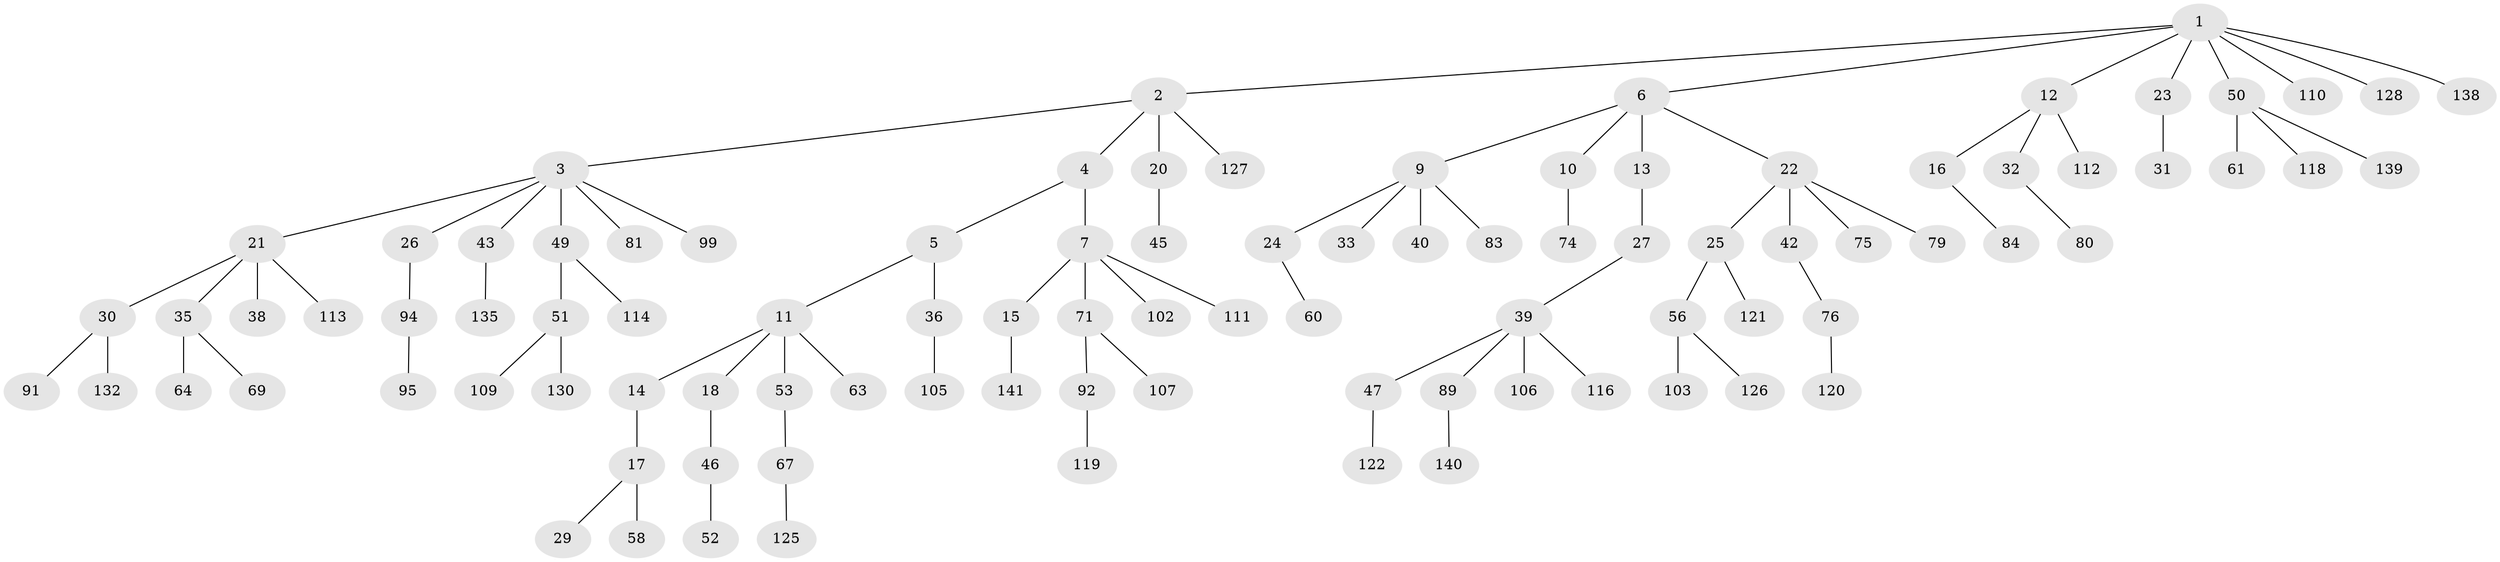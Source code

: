 // original degree distribution, {7: 0.0070921985815602835, 5: 0.03546099290780142, 3: 0.12056737588652482, 4: 0.04964539007092199, 6: 0.02127659574468085, 2: 0.3049645390070922, 1: 0.46099290780141844}
// Generated by graph-tools (version 1.1) at 2025/42/03/06/25 10:42:04]
// undirected, 96 vertices, 95 edges
graph export_dot {
graph [start="1"]
  node [color=gray90,style=filled];
  1 [super="+70"];
  2 [super="+77"];
  3 [super="+19"];
  4;
  5 [super="+65"];
  6 [super="+8"];
  7 [super="+115"];
  9 [super="+28"];
  10;
  11 [super="+62"];
  12 [super="+48"];
  13 [super="+85"];
  14;
  15 [super="+34"];
  16;
  17 [super="+123"];
  18 [super="+41"];
  20;
  21 [super="+55"];
  22 [super="+57"];
  23;
  24 [super="+59"];
  25 [super="+37"];
  26 [super="+117"];
  27;
  29 [super="+88"];
  30 [super="+86"];
  31 [super="+129"];
  32;
  33 [super="+134"];
  35;
  36 [super="+66"];
  38;
  39 [super="+44"];
  40 [super="+93"];
  42;
  43 [super="+97"];
  45;
  46;
  47 [super="+98"];
  49;
  50 [super="+108"];
  51 [super="+82"];
  52;
  53 [super="+54"];
  56 [super="+73"];
  58;
  60 [super="+68"];
  61;
  63 [super="+72"];
  64;
  67 [super="+100"];
  69 [super="+96"];
  71 [super="+87"];
  74 [super="+90"];
  75;
  76 [super="+78"];
  79;
  80;
  81;
  83;
  84;
  89;
  91;
  92 [super="+104"];
  94 [super="+101"];
  95;
  99 [super="+133"];
  102;
  103;
  105;
  106;
  107;
  109;
  110;
  111;
  112;
  113;
  114;
  116;
  118;
  119 [super="+124"];
  120;
  121;
  122 [super="+131"];
  125;
  126;
  127;
  128;
  130;
  132 [super="+137"];
  135 [super="+136"];
  138;
  139;
  140;
  141;
  1 -- 2;
  1 -- 6;
  1 -- 12;
  1 -- 23;
  1 -- 50;
  1 -- 138;
  1 -- 128;
  1 -- 110;
  2 -- 3;
  2 -- 4;
  2 -- 20;
  2 -- 127;
  3 -- 21;
  3 -- 26;
  3 -- 43;
  3 -- 99;
  3 -- 81;
  3 -- 49;
  4 -- 5;
  4 -- 7;
  5 -- 11;
  5 -- 36;
  6 -- 9;
  6 -- 10;
  6 -- 22;
  6 -- 13;
  7 -- 15;
  7 -- 71;
  7 -- 102;
  7 -- 111;
  9 -- 24;
  9 -- 33;
  9 -- 40;
  9 -- 83;
  10 -- 74;
  11 -- 14;
  11 -- 18;
  11 -- 53;
  11 -- 63;
  12 -- 16;
  12 -- 32;
  12 -- 112;
  13 -- 27;
  14 -- 17;
  15 -- 141;
  16 -- 84;
  17 -- 29;
  17 -- 58;
  18 -- 46;
  20 -- 45;
  21 -- 30;
  21 -- 35;
  21 -- 38;
  21 -- 113;
  22 -- 25;
  22 -- 42;
  22 -- 75;
  22 -- 79;
  23 -- 31;
  24 -- 60;
  25 -- 56;
  25 -- 121;
  26 -- 94;
  27 -- 39;
  30 -- 91;
  30 -- 132;
  32 -- 80;
  35 -- 64;
  35 -- 69;
  36 -- 105;
  39 -- 47;
  39 -- 116;
  39 -- 89;
  39 -- 106;
  42 -- 76;
  43 -- 135;
  46 -- 52;
  47 -- 122;
  49 -- 51;
  49 -- 114;
  50 -- 61;
  50 -- 118;
  50 -- 139;
  51 -- 130;
  51 -- 109;
  53 -- 67;
  56 -- 103;
  56 -- 126;
  67 -- 125;
  71 -- 107;
  71 -- 92;
  76 -- 120;
  89 -- 140;
  92 -- 119;
  94 -- 95;
}
